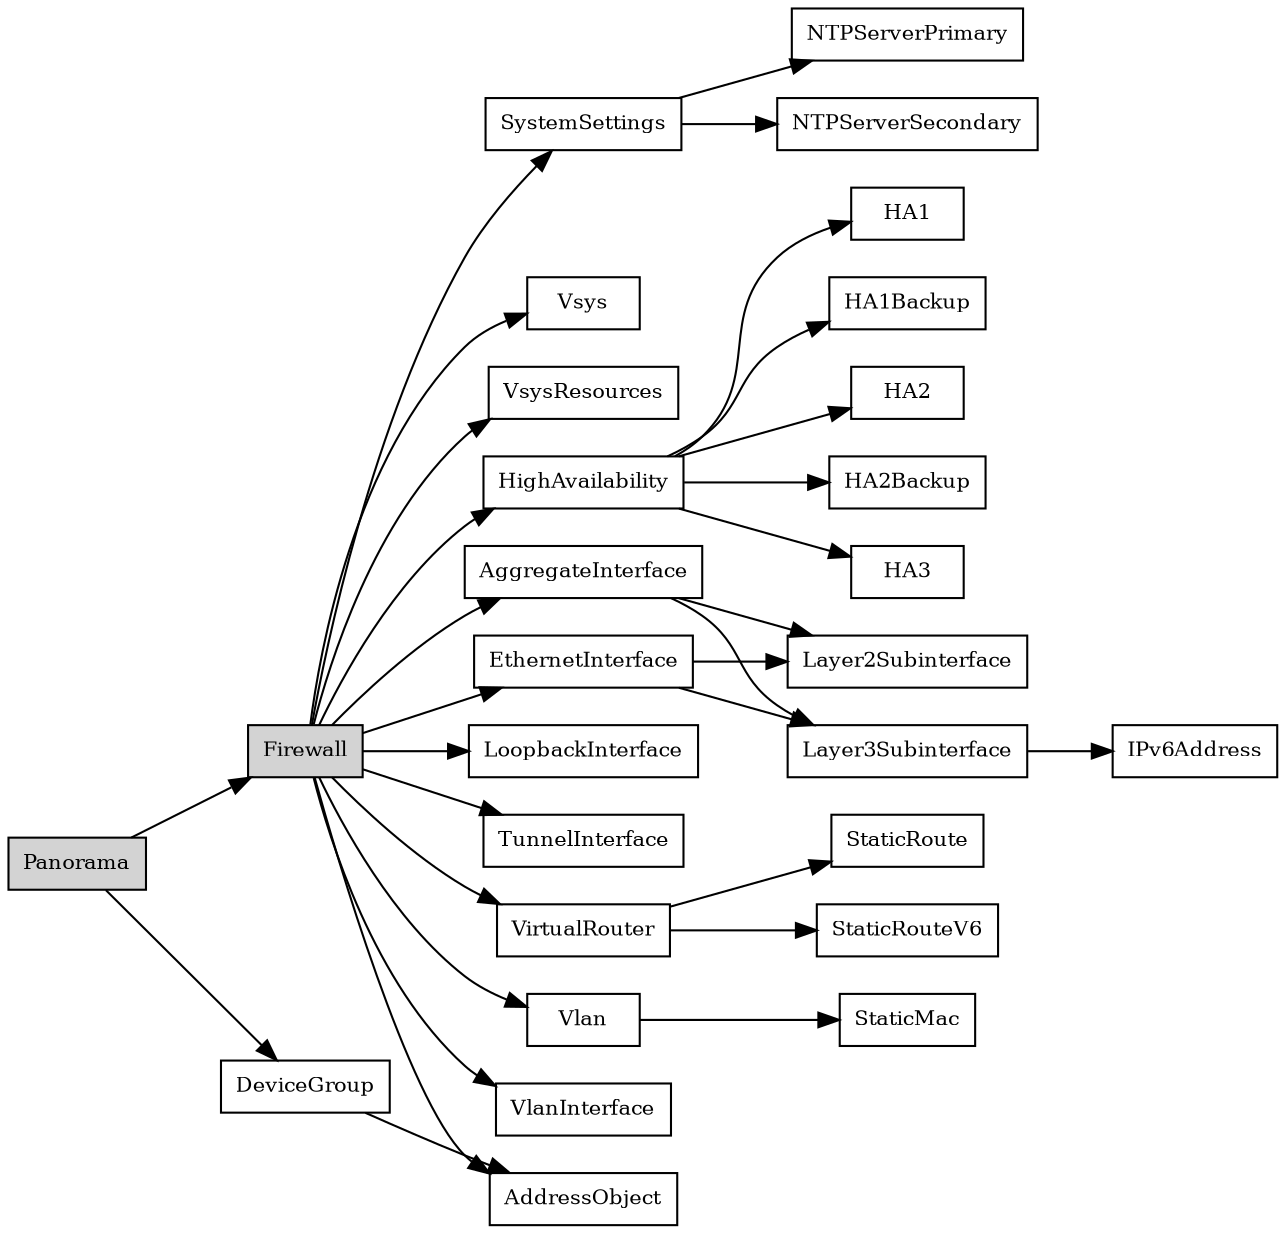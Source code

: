 digraph configtree {
    graph [rankdir=LR, fontsize=10, margin=0.001];
    node [shape=box, fontsize=10, height=0.001, margin=0.1, ordering=out];
    NTPServerPrimary [URL="../module-device.html#pandevice.device.NTPServerPrimary" target="_top"];
    SystemSettings -> NTPServerPrimary;
    NTPServerSecondary [URL="../module-device.html#pandevice.device.NTPServerSecondary" target="_top"];
    SystemSettings -> NTPServerSecondary;
    SystemSettings [URL="../module-device.html#pandevice.device.SystemSettings" target="_top"];
    Firewall -> SystemSettings;
    Vsys [URL="../module-device.html#pandevice.device.Vsys" target="_top"];
    Firewall -> Vsys;
    VsysResources [URL="../module-device.html#pandevice.device.VsysResources" target="_top"];
    Firewall -> VsysResources;
    HighAvailability [URL="../module-ha.html#pandevice.ha.HighAvailability" target="_top"];
    Firewall -> HighAvailability;
    AggregateInterface [URL="../module-network.html#pandevice.network.AggregateInterface" target="_top"];
    Firewall -> AggregateInterface;
    EthernetInterface [URL="../module-network.html#pandevice.network.EthernetInterface" target="_top"];
    Firewall -> EthernetInterface;
    LoopbackInterface [URL="../module-network.html#pandevice.network.LoopbackInterface" target="_top"];
    Firewall -> LoopbackInterface;
    TunnelInterface [URL="../module-network.html#pandevice.network.TunnelInterface" target="_top"];
    Firewall -> TunnelInterface;
    VirtualRouter [URL="../module-network.html#pandevice.network.VirtualRouter" target="_top"];
    Firewall -> VirtualRouter;
    Vlan [URL="../module-network.html#pandevice.network.Vlan" target="_top"];
    Firewall -> Vlan;
    VlanInterface [URL="../module-network.html#pandevice.network.VlanInterface" target="_top"];
    Firewall -> VlanInterface;
    AddressObject [URL="../module-objects.html#pandevice.objects.AddressObject" target="_top"];
    Firewall -> AddressObject;
    HA1 [URL="../module-ha.html#pandevice.ha.HA1" target="_top"];
    HighAvailability -> HA1;
    HA1Backup [URL="../module-ha.html#pandevice.ha.HA1Backup" target="_top"];
    HighAvailability -> HA1Backup;
    HA2 [URL="../module-ha.html#pandevice.ha.HA2" target="_top"];
    HighAvailability -> HA2;
    HA2Backup [URL="../module-ha.html#pandevice.ha.HA2Backup" target="_top"];
    HighAvailability -> HA2Backup;
    HA3 [URL="../module-ha.html#pandevice.ha.HA3" target="_top"];
    HighAvailability -> HA3;
    Layer2Subinterface [URL="../module-network.html#pandevice.network.Layer2Subinterface" target="_top"];
    AggregateInterface -> Layer2Subinterface;
    Layer3Subinterface [URL="../module-network.html#pandevice.network.Layer3Subinterface" target="_top"];
    AggregateInterface -> Layer3Subinterface;
    EthernetInterface -> Layer2Subinterface;
    EthernetInterface -> Layer3Subinterface;
    IPv6Address [URL="../module-network.html#pandevice.network.IPv6Address" target="_top"];
    Layer3Subinterface -> IPv6Address;
    StaticRoute [URL="../module-network.html#pandevice.network.StaticRoute" target="_top"];
    VirtualRouter -> StaticRoute;
    StaticRouteV6 [URL="../module-network.html#pandevice.network.StaticRouteV6" target="_top"];
    VirtualRouter -> StaticRouteV6;
    StaticMac [URL="../module-network.html#pandevice.network.StaticMac" target="_top"];
    Vlan -> StaticMac;
    DeviceGroup -> AddressObject;
    Firewall [URL="../module-firewall.html#pandevice.firewall.Firewall" target="_top"];
    Panorama -> Firewall;
    DeviceGroup [URL="../module-panorama.html#pandevice.panorama.DeviceGroup" target="_top"];
    Panorama -> DeviceGroup;
    Panorama [style=filled, URL="../module-panorama.html#pandevice.panorama.Panorama" target="_top"];
    Firewall [style=filled];
}
